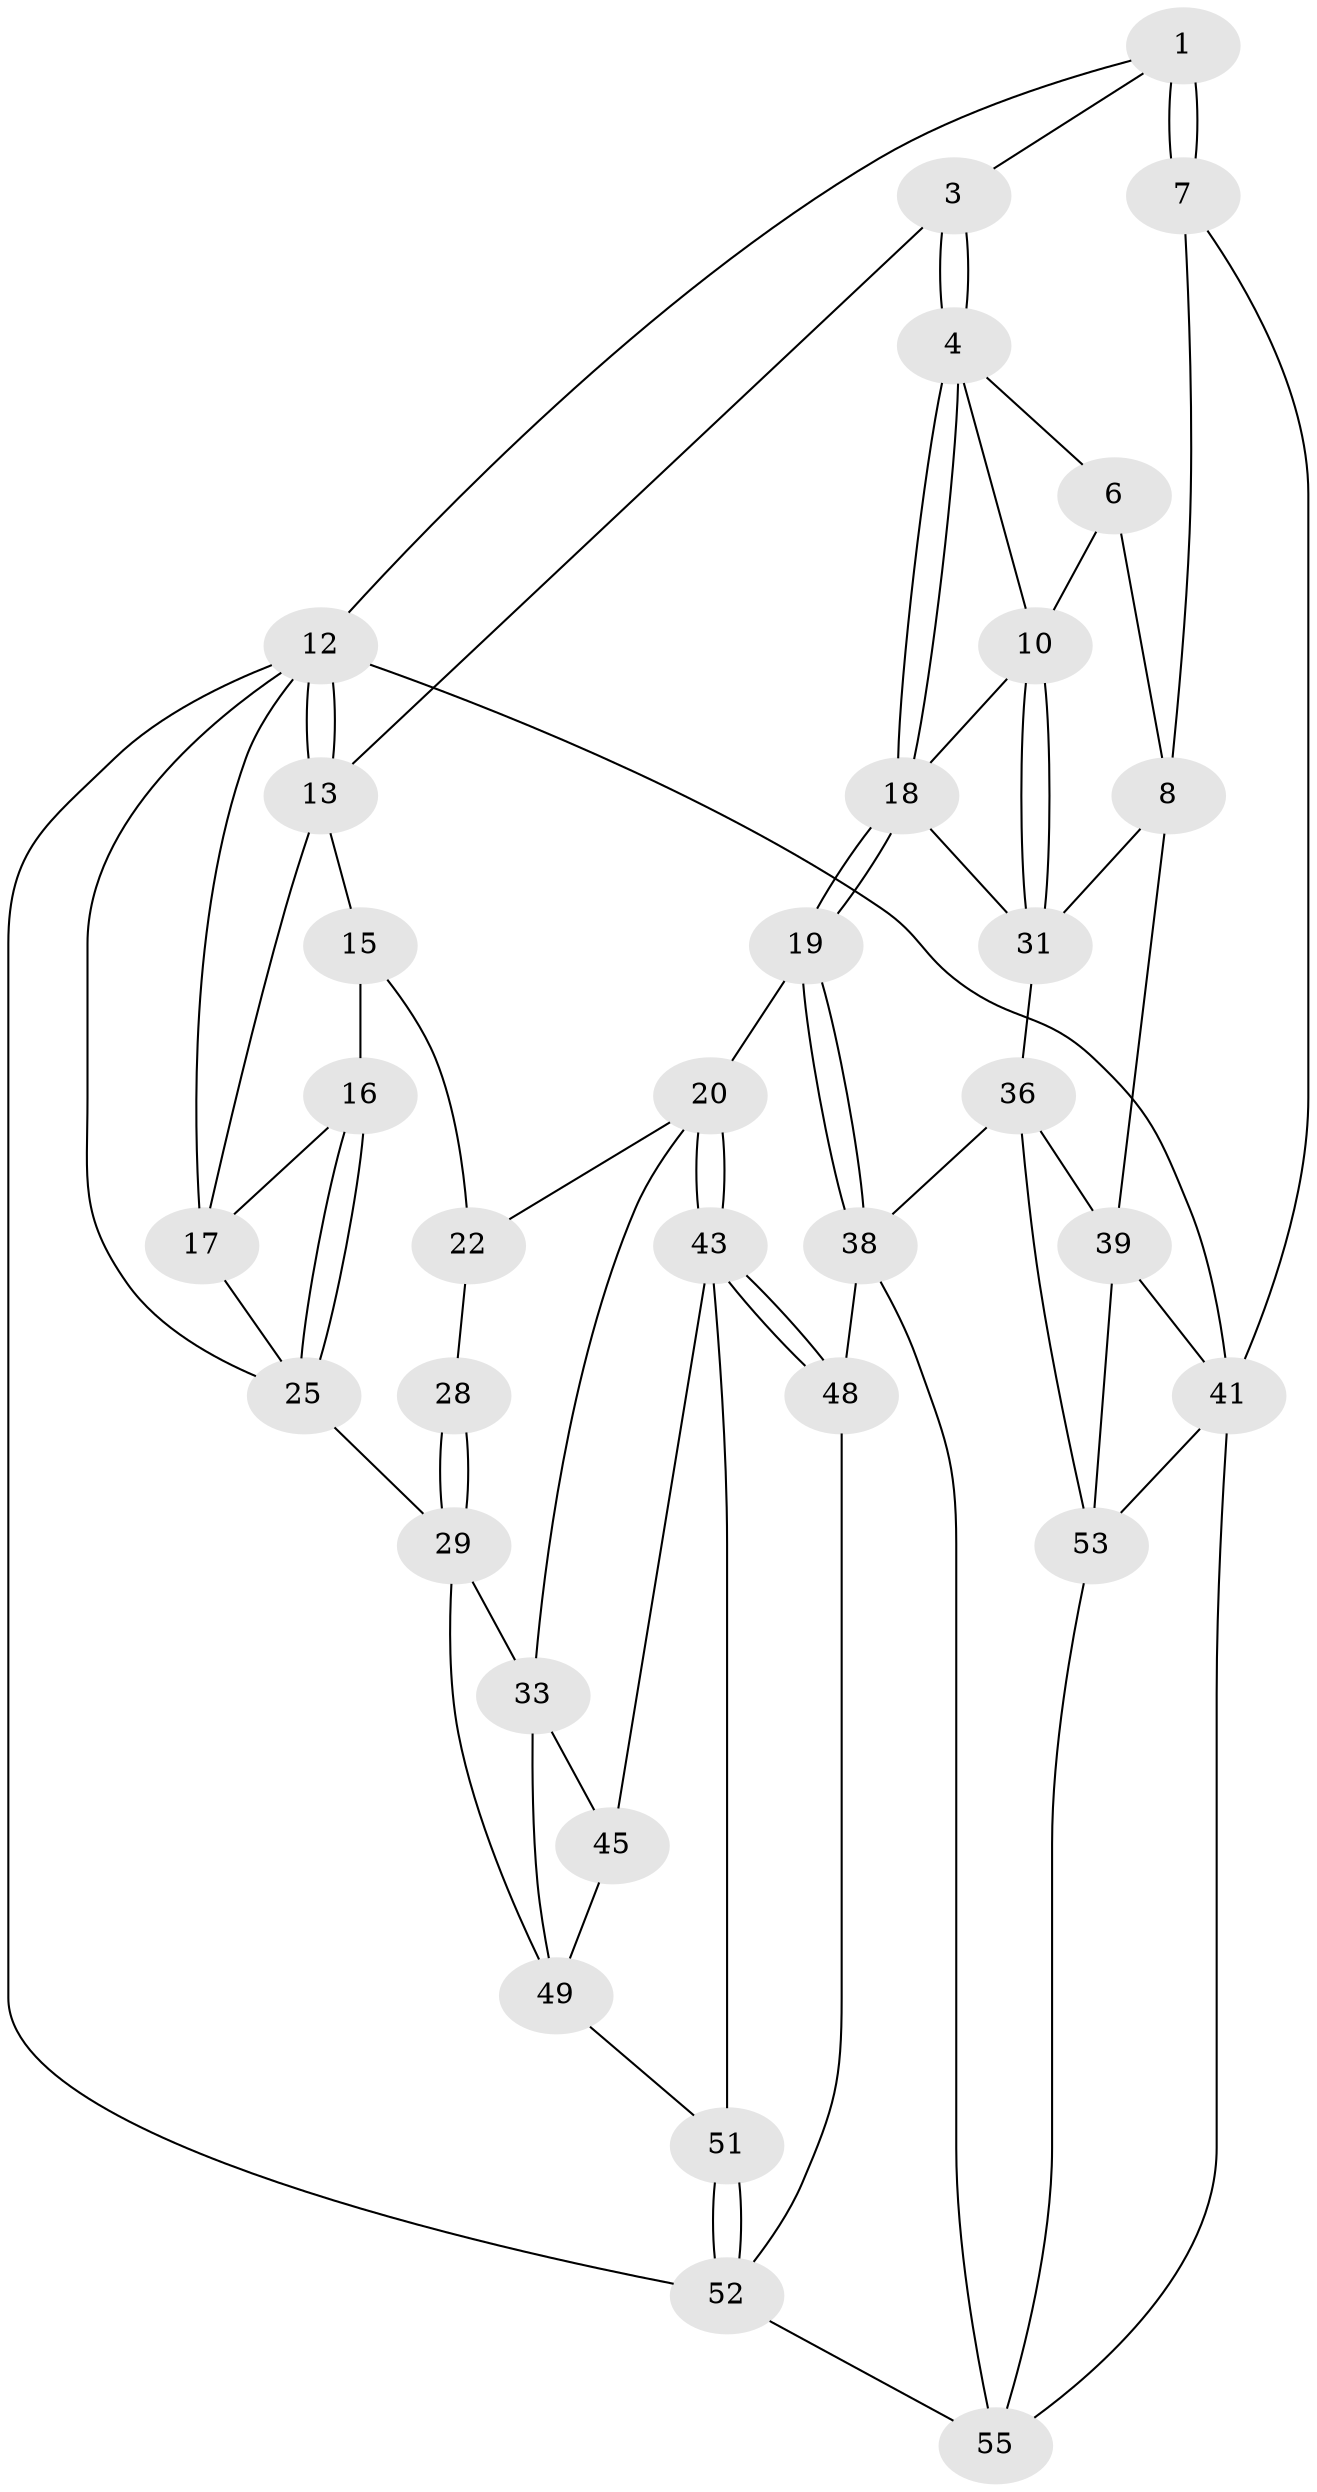 // original degree distribution, {3: 0.03508771929824561, 4: 0.2631578947368421, 5: 0.49122807017543857, 6: 0.21052631578947367}
// Generated by graph-tools (version 1.1) at 2025/11/02/27/25 16:11:53]
// undirected, 33 vertices, 73 edges
graph export_dot {
graph [start="1"]
  node [color=gray90,style=filled];
  1 [pos="+0.9899488535050969+0",super="+2"];
  3 [pos="+0.38530966332736843+0.06077744381658445"];
  4 [pos="+0.5259492614889406+0.18795691665723638",super="+5"];
  6 [pos="+0.9700627906274285+0",super="+9"];
  7 [pos="+1+0"];
  8 [pos="+1+0.2835518162732509",super="+30"];
  10 [pos="+0.8754092396317448+0.3175204344797619",super="+11"];
  12 [pos="+0+0.11979926791021638",super="+35"];
  13 [pos="+0.25203387823385404+0.11316451826757228",super="+14"];
  15 [pos="+0.30724574474164507+0.2735471293008085"];
  16 [pos="+0.13515755686500458+0.35551884973157105"];
  17 [pos="+0.06494848764536305+0.30572779532543914",super="+24"];
  18 [pos="+0.6572451990193082+0.4124457561902941",super="+27"];
  19 [pos="+0.6400388849037779+0.4505116168549568"];
  20 [pos="+0.6351911412624794+0.45660733333204856",super="+21"];
  22 [pos="+0.44624400788308394+0.46040973699299576",super="+23"];
  25 [pos="+0.1848647203156618+0.5536444515331288",super="+26"];
  28 [pos="+0.2693423784926763+0.43579989899521876"];
  29 [pos="+0.19695079361881804+0.5550771385400338",super="+34"];
  31 [pos="+0.9537832330487213+0.46129708561448907",super="+32"];
  33 [pos="+0.3821351339708704+0.5892949221494171",super="+46"];
  36 [pos="+0.955586635994888+0.6172701835335058",super="+37"];
  38 [pos="+0.857904961102258+0.6804754130205282",super="+47"];
  39 [pos="+1+0.6086039328547863",super="+40"];
  41 [pos="+1+1",super="+42"];
  43 [pos="+0.6145674572513471+0.759963110734463",super="+44"];
  45 [pos="+0.567165074953239+0.7559306193799176"];
  48 [pos="+0.6263794423321305+0.7745555338082979"];
  49 [pos="+0.39034040788224444+0.7510079042261089",super="+50"];
  51 [pos="+0.24931021517138993+0.9647929668765127"];
  52 [pos="+0.14541099892299691+1",super="+57"];
  53 [pos="+0.9594807134190443+0.776645692927841",super="+54"];
  55 [pos="+0.8361506175899618+0.8197479118843234",super="+56"];
  1 -- 7 [weight=2];
  1 -- 7;
  1 -- 3;
  1 -- 12;
  3 -- 4;
  3 -- 4;
  3 -- 13;
  4 -- 18;
  4 -- 18;
  4 -- 6;
  4 -- 10;
  6 -- 8;
  6 -- 10;
  7 -- 8;
  7 -- 41;
  8 -- 31;
  8 -- 39;
  10 -- 31;
  10 -- 31;
  10 -- 18;
  12 -- 13;
  12 -- 13;
  12 -- 25;
  12 -- 52;
  12 -- 41;
  12 -- 17;
  13 -- 17;
  13 -- 15;
  15 -- 16;
  15 -- 22;
  16 -- 17;
  16 -- 25;
  16 -- 25;
  17 -- 25;
  18 -- 19;
  18 -- 19;
  18 -- 31;
  19 -- 20;
  19 -- 38;
  19 -- 38;
  20 -- 43;
  20 -- 43;
  20 -- 33;
  20 -- 22;
  22 -- 28 [weight=2];
  25 -- 29;
  28 -- 29;
  28 -- 29;
  29 -- 33;
  29 -- 49;
  31 -- 36;
  33 -- 45;
  33 -- 49;
  36 -- 39;
  36 -- 53;
  36 -- 38;
  38 -- 48;
  38 -- 55;
  39 -- 41;
  39 -- 53;
  41 -- 55;
  41 -- 53;
  43 -- 48;
  43 -- 48;
  43 -- 51;
  43 -- 45;
  45 -- 49;
  48 -- 52;
  49 -- 51;
  51 -- 52;
  51 -- 52;
  52 -- 55;
  53 -- 55;
}
